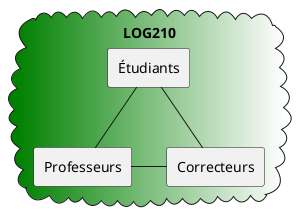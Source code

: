 @startuml
hide empty members
skinparam PackageBorderThickness 0
skinparam cloudbackgroundcolor green|white
skinparam style strictuml
cloud "LOG210" {
agent "Étudiants" as e
agent "Correcteurs" as c
agent "Professeurs" as p
}
e -- c
e -- p
p - c
@enduml